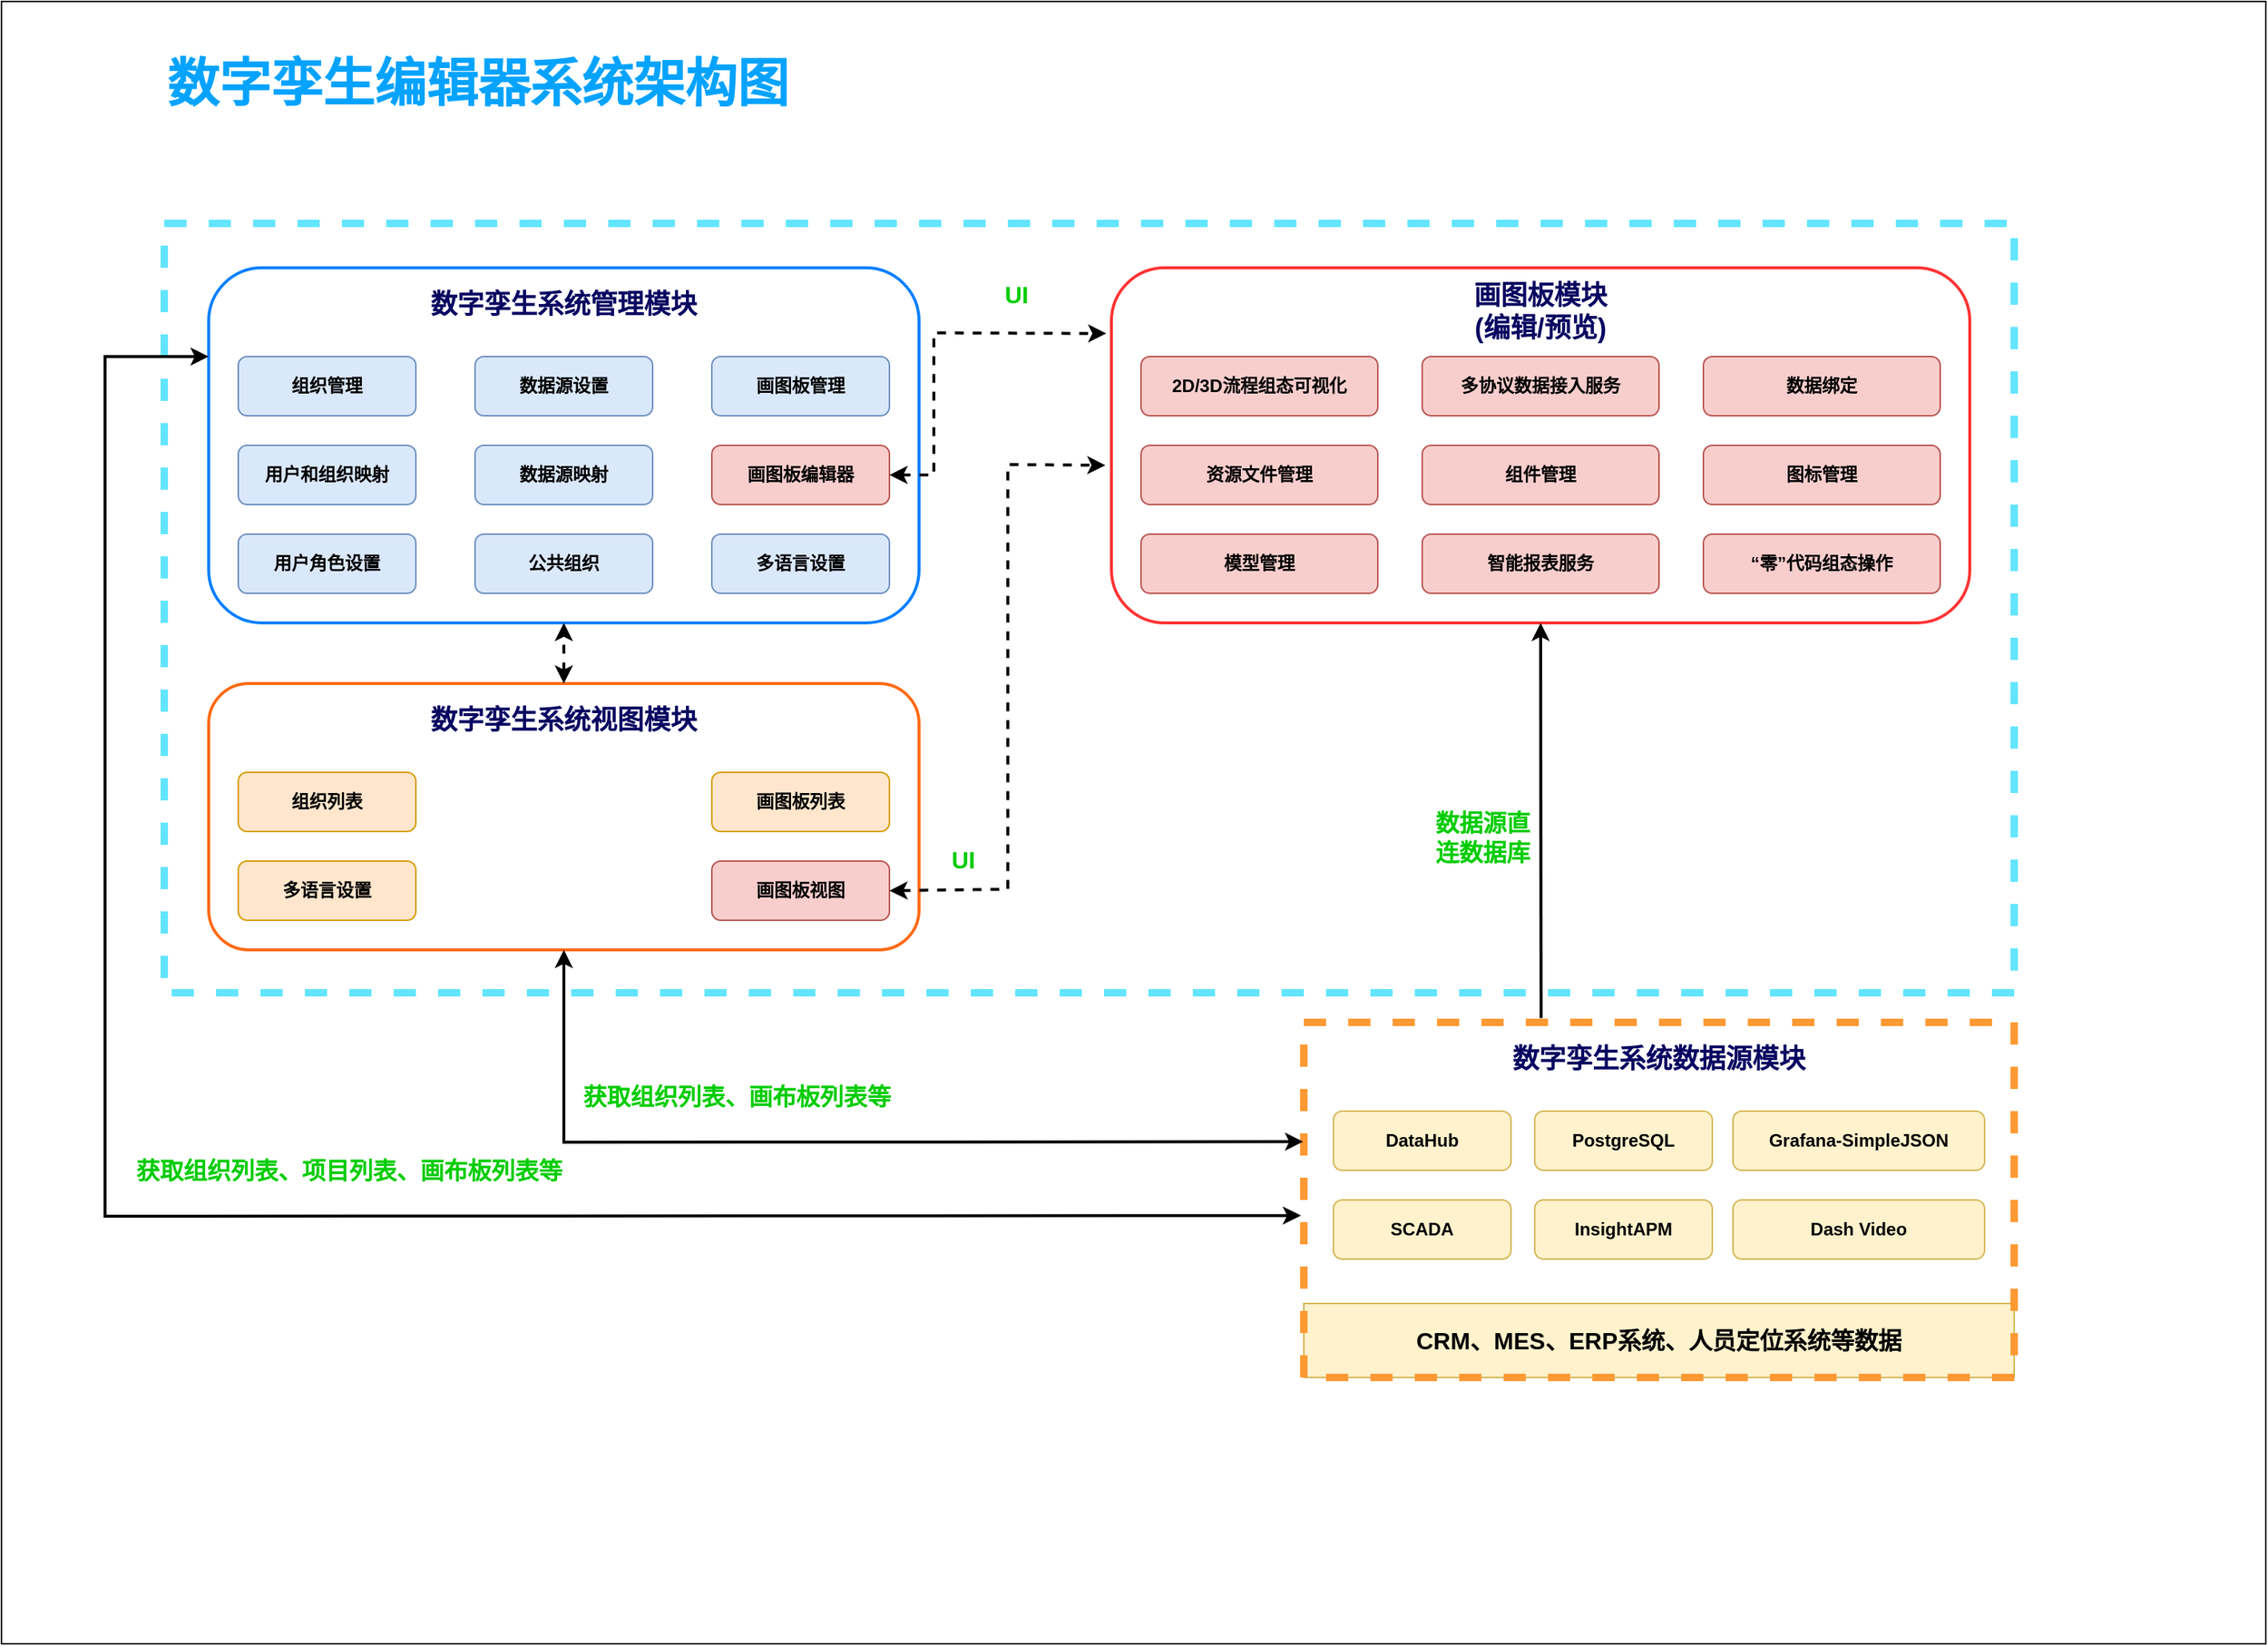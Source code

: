 <mxfile version="21.6.6" type="github">
  <diagram id="C5RBs43oDa-KdzZeNtuy" name="Page-1">
    <mxGraphModel dx="1724" dy="1033" grid="1" gridSize="10" guides="1" tooltips="1" connect="1" arrows="1" fold="1" page="1" pageScale="1" pageWidth="2339" pageHeight="3300" math="0" shadow="0">
      <root>
        <mxCell id="WIyWlLk6GJQsqaUBKTNV-0" />
        <mxCell id="WIyWlLk6GJQsqaUBKTNV-1" parent="WIyWlLk6GJQsqaUBKTNV-0" />
        <mxCell id="8epESRtcTtbT2AafIv48-0" value="" style="rounded=0;whiteSpace=wrap;html=1;" vertex="1" parent="WIyWlLk6GJQsqaUBKTNV-1">
          <mxGeometry x="30" y="20" width="1530" height="1110" as="geometry" />
        </mxCell>
        <mxCell id="BkFew-dUc8ahFVBMzjGu-35" value="" style="rounded=0;whiteSpace=wrap;html=1;fillColor=none;strokeWidth=5;strokeColor=#63E5FF;perimeterSpacing=0;dashed=1;" parent="WIyWlLk6GJQsqaUBKTNV-1" vertex="1">
          <mxGeometry x="140" y="170" width="1250" height="520" as="geometry" />
        </mxCell>
        <mxCell id="BkFew-dUc8ahFVBMzjGu-68" value="" style="rounded=0;whiteSpace=wrap;html=1;fillColor=#fff2cc;strokeColor=#d6b656;" parent="WIyWlLk6GJQsqaUBKTNV-1" vertex="1">
          <mxGeometry x="910" y="900" width="480" height="50" as="geometry" />
        </mxCell>
        <mxCell id="BkFew-dUc8ahFVBMzjGu-69" value="&lt;b&gt;&lt;font style=&quot;font-size: 16px;&quot;&gt;CRM、MES、ERP系统、人员定位系统等数据&lt;/font&gt;&lt;/b&gt;" style="text;html=1;strokeColor=none;fillColor=none;align=center;verticalAlign=middle;whiteSpace=wrap;rounded=0;" parent="WIyWlLk6GJQsqaUBKTNV-1" vertex="1">
          <mxGeometry x="910" y="900" width="480" height="50" as="geometry" />
        </mxCell>
        <mxCell id="BkFew-dUc8ahFVBMzjGu-36" value="" style="rounded=0;whiteSpace=wrap;html=1;fillColor=none;strokeWidth=5;strokeColor=#FF9933;dashed=1;" parent="WIyWlLk6GJQsqaUBKTNV-1" vertex="1">
          <mxGeometry x="910" y="710" width="480" height="240" as="geometry" />
        </mxCell>
        <mxCell id="BkFew-dUc8ahFVBMzjGu-8" value="" style="rounded=1;whiteSpace=wrap;html=1;fillColor=none;strokeWidth=2;strokeColor=#007FFF;" parent="WIyWlLk6GJQsqaUBKTNV-1" vertex="1">
          <mxGeometry x="170" y="200" width="480" height="240" as="geometry" />
        </mxCell>
        <mxCell id="BkFew-dUc8ahFVBMzjGu-19" value="" style="rounded=1;whiteSpace=wrap;html=1;fillColor=none;strokeWidth=2;strokeColor=#FF6912;" parent="WIyWlLk6GJQsqaUBKTNV-1" vertex="1">
          <mxGeometry x="170" y="481" width="480" height="180" as="geometry" />
        </mxCell>
        <mxCell id="WIyWlLk6GJQsqaUBKTNV-3" value="&lt;b&gt;组织管理&lt;/b&gt;" style="rounded=1;whiteSpace=wrap;html=1;fontSize=12;glass=0;strokeWidth=1;shadow=0;fillColor=#dae8fc;strokeColor=#6c8ebf;" parent="WIyWlLk6GJQsqaUBKTNV-1" vertex="1">
          <mxGeometry x="190" y="260" width="120" height="40" as="geometry" />
        </mxCell>
        <mxCell id="BkFew-dUc8ahFVBMzjGu-0" value="&lt;b&gt;数据源设置&lt;/b&gt;" style="rounded=1;whiteSpace=wrap;html=1;fontSize=12;glass=0;strokeWidth=1;shadow=0;fillColor=#dae8fc;strokeColor=#6c8ebf;" parent="WIyWlLk6GJQsqaUBKTNV-1" vertex="1">
          <mxGeometry x="350" y="260" width="120" height="40" as="geometry" />
        </mxCell>
        <mxCell id="BkFew-dUc8ahFVBMzjGu-1" value="&lt;b&gt;画图板管理&lt;/b&gt;" style="rounded=1;whiteSpace=wrap;html=1;fontSize=12;glass=0;strokeWidth=1;shadow=0;fillColor=#dae8fc;strokeColor=#6c8ebf;" parent="WIyWlLk6GJQsqaUBKTNV-1" vertex="1">
          <mxGeometry x="510" y="260" width="120" height="40" as="geometry" />
        </mxCell>
        <mxCell id="BkFew-dUc8ahFVBMzjGu-2" value="&lt;b&gt;用户和组织映射&lt;/b&gt;" style="rounded=1;whiteSpace=wrap;html=1;fontSize=12;glass=0;strokeWidth=1;shadow=0;fillColor=#dae8fc;strokeColor=#6c8ebf;" parent="WIyWlLk6GJQsqaUBKTNV-1" vertex="1">
          <mxGeometry x="190" y="320" width="120" height="40" as="geometry" />
        </mxCell>
        <mxCell id="BkFew-dUc8ahFVBMzjGu-3" value="&lt;b&gt;数据源映射&lt;/b&gt;" style="rounded=1;whiteSpace=wrap;html=1;fontSize=12;glass=0;strokeWidth=1;shadow=0;fillColor=#dae8fc;strokeColor=#6c8ebf;" parent="WIyWlLk6GJQsqaUBKTNV-1" vertex="1">
          <mxGeometry x="350" y="320" width="120" height="40" as="geometry" />
        </mxCell>
        <mxCell id="BkFew-dUc8ahFVBMzjGu-4" value="&lt;b&gt;画图板编辑器&lt;/b&gt;" style="rounded=1;whiteSpace=wrap;html=1;fontSize=12;glass=0;strokeWidth=1;shadow=0;fillColor=#f8cecc;strokeColor=#b85450;" parent="WIyWlLk6GJQsqaUBKTNV-1" vertex="1">
          <mxGeometry x="510" y="320" width="120" height="40" as="geometry" />
        </mxCell>
        <mxCell id="BkFew-dUc8ahFVBMzjGu-5" value="&lt;b&gt;用户角色设置&lt;/b&gt;" style="rounded=1;whiteSpace=wrap;html=1;fontSize=12;glass=0;strokeWidth=1;shadow=0;fillColor=#dae8fc;strokeColor=#6c8ebf;" parent="WIyWlLk6GJQsqaUBKTNV-1" vertex="1">
          <mxGeometry x="190" y="380" width="120" height="40" as="geometry" />
        </mxCell>
        <mxCell id="BkFew-dUc8ahFVBMzjGu-6" value="&lt;b&gt;公共组织&lt;/b&gt;" style="rounded=1;whiteSpace=wrap;html=1;fontSize=12;glass=0;strokeWidth=1;shadow=0;fillColor=#dae8fc;strokeColor=#6c8ebf;" parent="WIyWlLk6GJQsqaUBKTNV-1" vertex="1">
          <mxGeometry x="350" y="380" width="120" height="40" as="geometry" />
        </mxCell>
        <mxCell id="BkFew-dUc8ahFVBMzjGu-7" value="&lt;b&gt;多语言设置&lt;/b&gt;" style="rounded=1;whiteSpace=wrap;html=1;fontSize=12;glass=0;strokeWidth=1;shadow=0;fillColor=#dae8fc;strokeColor=#6c8ebf;" parent="WIyWlLk6GJQsqaUBKTNV-1" vertex="1">
          <mxGeometry x="510" y="380" width="120" height="40" as="geometry" />
        </mxCell>
        <mxCell id="BkFew-dUc8ahFVBMzjGu-9" value="&lt;b&gt;&lt;font color=&quot;#090661&quot; style=&quot;font-size: 18px;&quot;&gt;数字孪生系统管理模块&lt;/font&gt;&lt;/b&gt;" style="text;html=1;strokeColor=none;fillColor=none;align=center;verticalAlign=middle;whiteSpace=wrap;rounded=0;" parent="WIyWlLk6GJQsqaUBKTNV-1" vertex="1">
          <mxGeometry x="190" y="200" width="440" height="50" as="geometry" />
        </mxCell>
        <mxCell id="BkFew-dUc8ahFVBMzjGu-10" value="&lt;b&gt;组织列表&lt;/b&gt;" style="rounded=1;whiteSpace=wrap;html=1;fontSize=12;glass=0;strokeWidth=1;shadow=0;fillColor=#ffe6cc;strokeColor=#d79b00;" parent="WIyWlLk6GJQsqaUBKTNV-1" vertex="1">
          <mxGeometry x="190" y="541" width="120" height="40" as="geometry" />
        </mxCell>
        <mxCell id="BkFew-dUc8ahFVBMzjGu-11" value="&lt;b&gt;画图板列表&lt;/b&gt;" style="rounded=1;whiteSpace=wrap;html=1;fontSize=12;glass=0;strokeWidth=1;shadow=0;fillColor=#ffe6cc;strokeColor=#d79b00;" parent="WIyWlLk6GJQsqaUBKTNV-1" vertex="1">
          <mxGeometry x="510" y="541" width="120" height="40" as="geometry" />
        </mxCell>
        <mxCell id="BkFew-dUc8ahFVBMzjGu-13" value="&lt;b&gt;多语言设置&lt;/b&gt;" style="rounded=1;whiteSpace=wrap;html=1;fontSize=12;glass=0;strokeWidth=1;shadow=0;fillColor=#ffe6cc;strokeColor=#d79b00;" parent="WIyWlLk6GJQsqaUBKTNV-1" vertex="1">
          <mxGeometry x="190" y="601" width="120" height="40" as="geometry" />
        </mxCell>
        <mxCell id="BkFew-dUc8ahFVBMzjGu-14" value="&lt;b&gt;画图板视图&lt;/b&gt;" style="rounded=1;whiteSpace=wrap;html=1;fontSize=12;glass=0;strokeWidth=1;shadow=0;fillColor=#f8cecc;strokeColor=#b85450;" parent="WIyWlLk6GJQsqaUBKTNV-1" vertex="1">
          <mxGeometry x="510" y="601" width="120" height="40" as="geometry" />
        </mxCell>
        <mxCell id="BkFew-dUc8ahFVBMzjGu-20" value="&lt;b style=&quot;border-color: var(--border-color);&quot;&gt;&lt;font style=&quot;border-color: var(--border-color); font-size: 18px;&quot; color=&quot;#090661&quot;&gt;数字孪生系统&lt;/font&gt;&lt;/b&gt;&lt;b&gt;&lt;font color=&quot;#090661&quot; style=&quot;font-size: 18px;&quot;&gt;视图模块&lt;/font&gt;&lt;/b&gt;" style="text;html=1;strokeColor=none;fillColor=none;align=center;verticalAlign=middle;whiteSpace=wrap;rounded=0;" parent="WIyWlLk6GJQsqaUBKTNV-1" vertex="1">
          <mxGeometry x="190" y="481" width="440" height="50" as="geometry" />
        </mxCell>
        <mxCell id="BkFew-dUc8ahFVBMzjGu-21" value="" style="endArrow=classic;startArrow=classic;html=1;exitX=0.5;exitY=0;exitDx=0;exitDy=0;entryX=0.5;entryY=1;entryDx=0;entryDy=0;rounded=0;jumpStyle=none;dashed=1;strokeWidth=2;" parent="WIyWlLk6GJQsqaUBKTNV-1" source="BkFew-dUc8ahFVBMzjGu-20" target="BkFew-dUc8ahFVBMzjGu-8" edge="1">
          <mxGeometry width="50" height="50" relative="1" as="geometry">
            <mxPoint x="370" y="490" as="sourcePoint" />
            <mxPoint x="420" y="440" as="targetPoint" />
          </mxGeometry>
        </mxCell>
        <mxCell id="BkFew-dUc8ahFVBMzjGu-23" value="" style="rounded=1;whiteSpace=wrap;html=1;fillColor=none;strokeWidth=2;strokeColor=#FF3333;" parent="WIyWlLk6GJQsqaUBKTNV-1" vertex="1">
          <mxGeometry x="780" y="200" width="580" height="240" as="geometry" />
        </mxCell>
        <mxCell id="BkFew-dUc8ahFVBMzjGu-28" value="&lt;b&gt;&lt;font color=&quot;#090661&quot; style=&quot;font-size: 18px;&quot;&gt;画图板模块&lt;br&gt;(&lt;/font&gt;&lt;/b&gt;&lt;b style=&quot;border-color: var(--border-color);&quot;&gt;&lt;font style=&quot;border-color: var(--border-color); font-size: 18px;&quot; color=&quot;#090661&quot;&gt;编辑/预览&lt;/font&gt;&lt;/b&gt;&lt;b&gt;&lt;font color=&quot;#090661&quot; style=&quot;font-size: 18px;&quot;&gt;)&lt;br&gt;&lt;/font&gt;&lt;/b&gt;" style="text;html=1;strokeColor=none;fillColor=none;align=center;verticalAlign=middle;whiteSpace=wrap;rounded=0;" parent="WIyWlLk6GJQsqaUBKTNV-1" vertex="1">
          <mxGeometry x="800" y="200" width="540" height="60" as="geometry" />
        </mxCell>
        <mxCell id="BkFew-dUc8ahFVBMzjGu-30" value="" style="endArrow=classic;startArrow=classic;html=1;entryX=-0.006;entryY=0.185;entryDx=0;entryDy=0;exitX=1;exitY=0.5;exitDx=0;exitDy=0;entryPerimeter=0;dashed=1;rounded=0;strokeWidth=2;" parent="WIyWlLk6GJQsqaUBKTNV-1" source="BkFew-dUc8ahFVBMzjGu-4" target="BkFew-dUc8ahFVBMzjGu-23" edge="1">
          <mxGeometry width="50" height="50" relative="1" as="geometry">
            <mxPoint x="650" y="390" as="sourcePoint" />
            <mxPoint x="700" y="340" as="targetPoint" />
            <Array as="points">
              <mxPoint x="660" y="340" />
              <mxPoint x="660" y="244" />
            </Array>
          </mxGeometry>
        </mxCell>
        <mxCell id="BkFew-dUc8ahFVBMzjGu-32" value="&lt;b&gt;&lt;font style=&quot;font-size: 16px;&quot; color=&quot;#00cc00&quot;&gt;UI&lt;/font&gt;&lt;/b&gt;" style="text;html=1;strokeColor=none;fillColor=none;align=center;verticalAlign=middle;whiteSpace=wrap;rounded=0;" parent="WIyWlLk6GJQsqaUBKTNV-1" vertex="1">
          <mxGeometry x="686" y="203" width="60" height="30" as="geometry" />
        </mxCell>
        <mxCell id="BkFew-dUc8ahFVBMzjGu-33" value="" style="endArrow=classic;startArrow=classic;html=1;entryX=-0.007;entryY=0.556;entryDx=0;entryDy=0;exitX=1;exitY=0.5;exitDx=0;exitDy=0;entryPerimeter=0;dashed=1;rounded=0;strokeWidth=2;" parent="WIyWlLk6GJQsqaUBKTNV-1" source="BkFew-dUc8ahFVBMzjGu-14" target="BkFew-dUc8ahFVBMzjGu-23" edge="1">
          <mxGeometry width="50" height="50" relative="1" as="geometry">
            <mxPoint x="630" y="637" as="sourcePoint" />
            <mxPoint x="774" y="531" as="targetPoint" />
            <Array as="points">
              <mxPoint x="710" y="620" />
              <mxPoint x="710" y="333" />
            </Array>
          </mxGeometry>
        </mxCell>
        <mxCell id="BkFew-dUc8ahFVBMzjGu-34" value="&lt;b&gt;&lt;font style=&quot;font-size: 16px;&quot; color=&quot;#00cc00&quot;&gt;UI&lt;/font&gt;&lt;/b&gt;" style="text;html=1;strokeColor=none;fillColor=none;align=center;verticalAlign=middle;whiteSpace=wrap;rounded=0;" parent="WIyWlLk6GJQsqaUBKTNV-1" vertex="1">
          <mxGeometry x="650" y="585" width="60" height="30" as="geometry" />
        </mxCell>
        <mxCell id="BkFew-dUc8ahFVBMzjGu-37" value="&lt;b&gt;DataHub&lt;/b&gt;" style="rounded=1;whiteSpace=wrap;html=1;fontSize=12;glass=0;strokeWidth=1;shadow=0;fillColor=#fff2cc;strokeColor=#d6b656;" parent="WIyWlLk6GJQsqaUBKTNV-1" vertex="1">
          <mxGeometry x="930" y="770" width="120" height="40" as="geometry" />
        </mxCell>
        <mxCell id="BkFew-dUc8ahFVBMzjGu-38" value="&lt;b&gt;PostgreSQL&lt;/b&gt;" style="rounded=1;whiteSpace=wrap;html=1;fontSize=12;glass=0;strokeWidth=1;shadow=0;fillColor=#fff2cc;strokeColor=#d6b656;" parent="WIyWlLk6GJQsqaUBKTNV-1" vertex="1">
          <mxGeometry x="1066" y="770" width="120" height="40" as="geometry" />
        </mxCell>
        <mxCell id="BkFew-dUc8ahFVBMzjGu-39" value="&lt;b&gt;Grafana-SimpleJSON&lt;/b&gt;" style="rounded=1;whiteSpace=wrap;html=1;fontSize=12;glass=0;strokeWidth=1;shadow=0;fillColor=#fff2cc;strokeColor=#d6b656;" parent="WIyWlLk6GJQsqaUBKTNV-1" vertex="1">
          <mxGeometry x="1200" y="770" width="170" height="40" as="geometry" />
        </mxCell>
        <mxCell id="BkFew-dUc8ahFVBMzjGu-40" value="&lt;b style=&quot;border-color: var(--border-color);&quot;&gt;&lt;font style=&quot;border-color: var(--border-color); font-size: 18px;&quot; color=&quot;#090661&quot;&gt;数字孪生系统&lt;/font&gt;&lt;/b&gt;&lt;b&gt;&lt;font color=&quot;#090661&quot; style=&quot;font-size: 18px;&quot;&gt;数据源模块&lt;/font&gt;&lt;/b&gt;" style="text;html=1;strokeColor=none;fillColor=none;align=center;verticalAlign=middle;whiteSpace=wrap;rounded=0;" parent="WIyWlLk6GJQsqaUBKTNV-1" vertex="1">
          <mxGeometry x="930" y="710" width="440" height="50" as="geometry" />
        </mxCell>
        <mxCell id="BkFew-dUc8ahFVBMzjGu-41" value="&lt;b&gt;SCADA&lt;/b&gt;" style="rounded=1;whiteSpace=wrap;html=1;fontSize=12;glass=0;strokeWidth=1;shadow=0;fillColor=#fff2cc;strokeColor=#d6b656;" parent="WIyWlLk6GJQsqaUBKTNV-1" vertex="1">
          <mxGeometry x="930" y="830" width="120" height="40" as="geometry" />
        </mxCell>
        <mxCell id="BkFew-dUc8ahFVBMzjGu-42" value="&lt;b&gt;InsightAPM&lt;/b&gt;" style="rounded=1;whiteSpace=wrap;html=1;fontSize=12;glass=0;strokeWidth=1;shadow=0;fillColor=#fff2cc;strokeColor=#d6b656;" parent="WIyWlLk6GJQsqaUBKTNV-1" vertex="1">
          <mxGeometry x="1066" y="830" width="120" height="40" as="geometry" />
        </mxCell>
        <mxCell id="BkFew-dUc8ahFVBMzjGu-43" value="&lt;b&gt;Dash Video&lt;/b&gt;" style="rounded=1;whiteSpace=wrap;html=1;fontSize=12;glass=0;strokeWidth=1;shadow=0;fillColor=#fff2cc;strokeColor=#d6b656;" parent="WIyWlLk6GJQsqaUBKTNV-1" vertex="1">
          <mxGeometry x="1200" y="830" width="170" height="40" as="geometry" />
        </mxCell>
        <mxCell id="BkFew-dUc8ahFVBMzjGu-45" value="" style="endArrow=classic;html=1;rounded=0;exitX=0.334;exitY=-0.012;exitDx=0;exitDy=0;entryX=0.5;entryY=1;entryDx=0;entryDy=0;strokeWidth=2;exitPerimeter=0;" parent="WIyWlLk6GJQsqaUBKTNV-1" source="BkFew-dUc8ahFVBMzjGu-36" target="BkFew-dUc8ahFVBMzjGu-23" edge="1">
          <mxGeometry width="50" height="50" relative="1" as="geometry">
            <mxPoint x="770" y="710" as="sourcePoint" />
            <mxPoint x="820" y="660" as="targetPoint" />
          </mxGeometry>
        </mxCell>
        <mxCell id="BkFew-dUc8ahFVBMzjGu-46" value="&lt;b&gt;&lt;font style=&quot;font-size: 16px;&quot; color=&quot;#00cc00&quot;&gt;数据源直连数据库&lt;/font&gt;&lt;/b&gt;" style="text;html=1;strokeColor=none;fillColor=none;align=center;verticalAlign=middle;whiteSpace=wrap;rounded=0;" parent="WIyWlLk6GJQsqaUBKTNV-1" vertex="1">
          <mxGeometry x="996" y="535" width="70" height="100" as="geometry" />
        </mxCell>
        <mxCell id="BkFew-dUc8ahFVBMzjGu-47" value="" style="endArrow=classic;startArrow=classic;html=1;rounded=0;exitX=-0.001;exitY=0.336;exitDx=0;exitDy=0;exitPerimeter=0;entryX=0.5;entryY=1;entryDx=0;entryDy=0;strokeWidth=2;" parent="WIyWlLk6GJQsqaUBKTNV-1" source="BkFew-dUc8ahFVBMzjGu-36" target="BkFew-dUc8ahFVBMzjGu-19" edge="1">
          <mxGeometry width="50" height="50" relative="1" as="geometry">
            <mxPoint x="500" y="630" as="sourcePoint" />
            <mxPoint x="410" y="821" as="targetPoint" />
            <Array as="points">
              <mxPoint x="410" y="791" />
            </Array>
          </mxGeometry>
        </mxCell>
        <mxCell id="BkFew-dUc8ahFVBMzjGu-48" value="&lt;b&gt;&lt;font style=&quot;font-size: 16px;&quot; color=&quot;#00cc00&quot;&gt;获取组织列表、画布板列表等&lt;/font&gt;&lt;/b&gt;" style="text;html=1;strokeColor=none;fillColor=none;align=center;verticalAlign=middle;whiteSpace=wrap;rounded=0;labelPosition=center;verticalLabelPosition=middle;" parent="WIyWlLk6GJQsqaUBKTNV-1" vertex="1">
          <mxGeometry x="414" y="730" width="226" height="60" as="geometry" />
        </mxCell>
        <mxCell id="BkFew-dUc8ahFVBMzjGu-49" value="" style="endArrow=classic;startArrow=classic;html=1;rounded=0;exitX=-0.004;exitY=0.544;exitDx=0;exitDy=0;exitPerimeter=0;entryX=0;entryY=0.25;entryDx=0;entryDy=0;strokeWidth=2;" parent="WIyWlLk6GJQsqaUBKTNV-1" source="BkFew-dUc8ahFVBMzjGu-36" target="BkFew-dUc8ahFVBMzjGu-8" edge="1">
          <mxGeometry width="50" height="50" relative="1" as="geometry">
            <mxPoint x="590" y="879" as="sourcePoint" />
            <mxPoint x="410" y="739" as="targetPoint" />
            <Array as="points">
              <mxPoint x="100" y="841" />
              <mxPoint x="100" y="570" />
              <mxPoint x="100" y="260" />
            </Array>
          </mxGeometry>
        </mxCell>
        <mxCell id="BkFew-dUc8ahFVBMzjGu-50" value="&lt;b&gt;&lt;font style=&quot;font-size: 16px;&quot; color=&quot;#00cc00&quot;&gt;获取组织列表、项目列表、画布板列表等&lt;/font&gt;&lt;/b&gt;" style="text;html=1;strokeColor=none;fillColor=none;align=center;verticalAlign=middle;whiteSpace=wrap;rounded=0;labelPosition=center;verticalLabelPosition=middle;" parent="WIyWlLk6GJQsqaUBKTNV-1" vertex="1">
          <mxGeometry x="100" y="780" width="330" height="60" as="geometry" />
        </mxCell>
        <mxCell id="BkFew-dUc8ahFVBMzjGu-51" value="&lt;b&gt;&lt;font color=&quot;#05a3ff&quot; style=&quot;font-size: 35px;&quot;&gt;数字孪生编辑器系统架构图&lt;/font&gt;&lt;/b&gt;" style="text;html=1;strokeColor=none;fillColor=none;align=left;verticalAlign=middle;whiteSpace=wrap;rounded=0;" parent="WIyWlLk6GJQsqaUBKTNV-1" vertex="1">
          <mxGeometry x="140" y="50" width="460" height="50" as="geometry" />
        </mxCell>
        <mxCell id="BkFew-dUc8ahFVBMzjGu-70" value="&lt;b&gt;资源文件管理&lt;/b&gt;" style="rounded=1;whiteSpace=wrap;html=1;fontSize=12;glass=0;strokeWidth=1;shadow=0;fillColor=#f8cecc;strokeColor=#b85450;" parent="WIyWlLk6GJQsqaUBKTNV-1" vertex="1">
          <mxGeometry x="800" y="320" width="160" height="40" as="geometry" />
        </mxCell>
        <mxCell id="BkFew-dUc8ahFVBMzjGu-71" value="&lt;b&gt;2D/3D流程组态可视化&lt;/b&gt;" style="rounded=1;whiteSpace=wrap;html=1;fontSize=12;glass=0;strokeWidth=1;shadow=0;fillColor=#f8cecc;strokeColor=#b85450;" parent="WIyWlLk6GJQsqaUBKTNV-1" vertex="1">
          <mxGeometry x="800" y="260" width="160" height="40" as="geometry" />
        </mxCell>
        <mxCell id="BkFew-dUc8ahFVBMzjGu-72" value="&lt;b&gt;组件管理&lt;/b&gt;" style="rounded=1;whiteSpace=wrap;html=1;fontSize=12;glass=0;strokeWidth=1;shadow=0;fillColor=#f8cecc;strokeColor=#b85450;" parent="WIyWlLk6GJQsqaUBKTNV-1" vertex="1">
          <mxGeometry x="990" y="320" width="160" height="40" as="geometry" />
        </mxCell>
        <mxCell id="BkFew-dUc8ahFVBMzjGu-73" value="&lt;b style=&quot;border-color: var(--border-color);&quot;&gt;模型管理&lt;/b&gt;" style="rounded=1;whiteSpace=wrap;html=1;fontSize=12;glass=0;strokeWidth=1;shadow=0;fillColor=#f8cecc;strokeColor=#b85450;" parent="WIyWlLk6GJQsqaUBKTNV-1" vertex="1">
          <mxGeometry x="800" y="380" width="160" height="40" as="geometry" />
        </mxCell>
        <mxCell id="BkFew-dUc8ahFVBMzjGu-74" value="&lt;b&gt;智能报表服务&lt;/b&gt;" style="rounded=1;whiteSpace=wrap;html=1;fontSize=12;glass=0;strokeWidth=1;shadow=0;fillColor=#f8cecc;strokeColor=#b85450;" parent="WIyWlLk6GJQsqaUBKTNV-1" vertex="1">
          <mxGeometry x="990" y="380" width="160" height="40" as="geometry" />
        </mxCell>
        <mxCell id="BkFew-dUc8ahFVBMzjGu-75" value="&lt;b&gt;多协议数据接入服务&lt;/b&gt;" style="rounded=1;whiteSpace=wrap;html=1;fontSize=12;glass=0;strokeWidth=1;shadow=0;fillColor=#f8cecc;strokeColor=#b85450;" parent="WIyWlLk6GJQsqaUBKTNV-1" vertex="1">
          <mxGeometry x="990" y="260" width="160" height="40" as="geometry" />
        </mxCell>
        <mxCell id="BkFew-dUc8ahFVBMzjGu-77" value="&lt;b style=&quot;border-color: var(--border-color);&quot;&gt;图标管理&lt;/b&gt;" style="rounded=1;whiteSpace=wrap;html=1;fontSize=12;glass=0;strokeWidth=1;shadow=0;fillColor=#f8cecc;strokeColor=#b85450;" parent="WIyWlLk6GJQsqaUBKTNV-1" vertex="1">
          <mxGeometry x="1180" y="320" width="160" height="40" as="geometry" />
        </mxCell>
        <mxCell id="BkFew-dUc8ahFVBMzjGu-78" value="&lt;b&gt;“零”代码组态操作&lt;/b&gt;" style="rounded=1;whiteSpace=wrap;html=1;fontSize=12;glass=0;strokeWidth=1;shadow=0;fillColor=#f8cecc;strokeColor=#b85450;" parent="WIyWlLk6GJQsqaUBKTNV-1" vertex="1">
          <mxGeometry x="1180" y="380" width="160" height="40" as="geometry" />
        </mxCell>
        <mxCell id="BkFew-dUc8ahFVBMzjGu-79" value="&lt;b&gt;数据绑定&lt;/b&gt;" style="rounded=1;whiteSpace=wrap;html=1;fontSize=12;glass=0;strokeWidth=1;shadow=0;fillColor=#f8cecc;strokeColor=#b85450;" parent="WIyWlLk6GJQsqaUBKTNV-1" vertex="1">
          <mxGeometry x="1180" y="260" width="160" height="40" as="geometry" />
        </mxCell>
      </root>
    </mxGraphModel>
  </diagram>
</mxfile>
